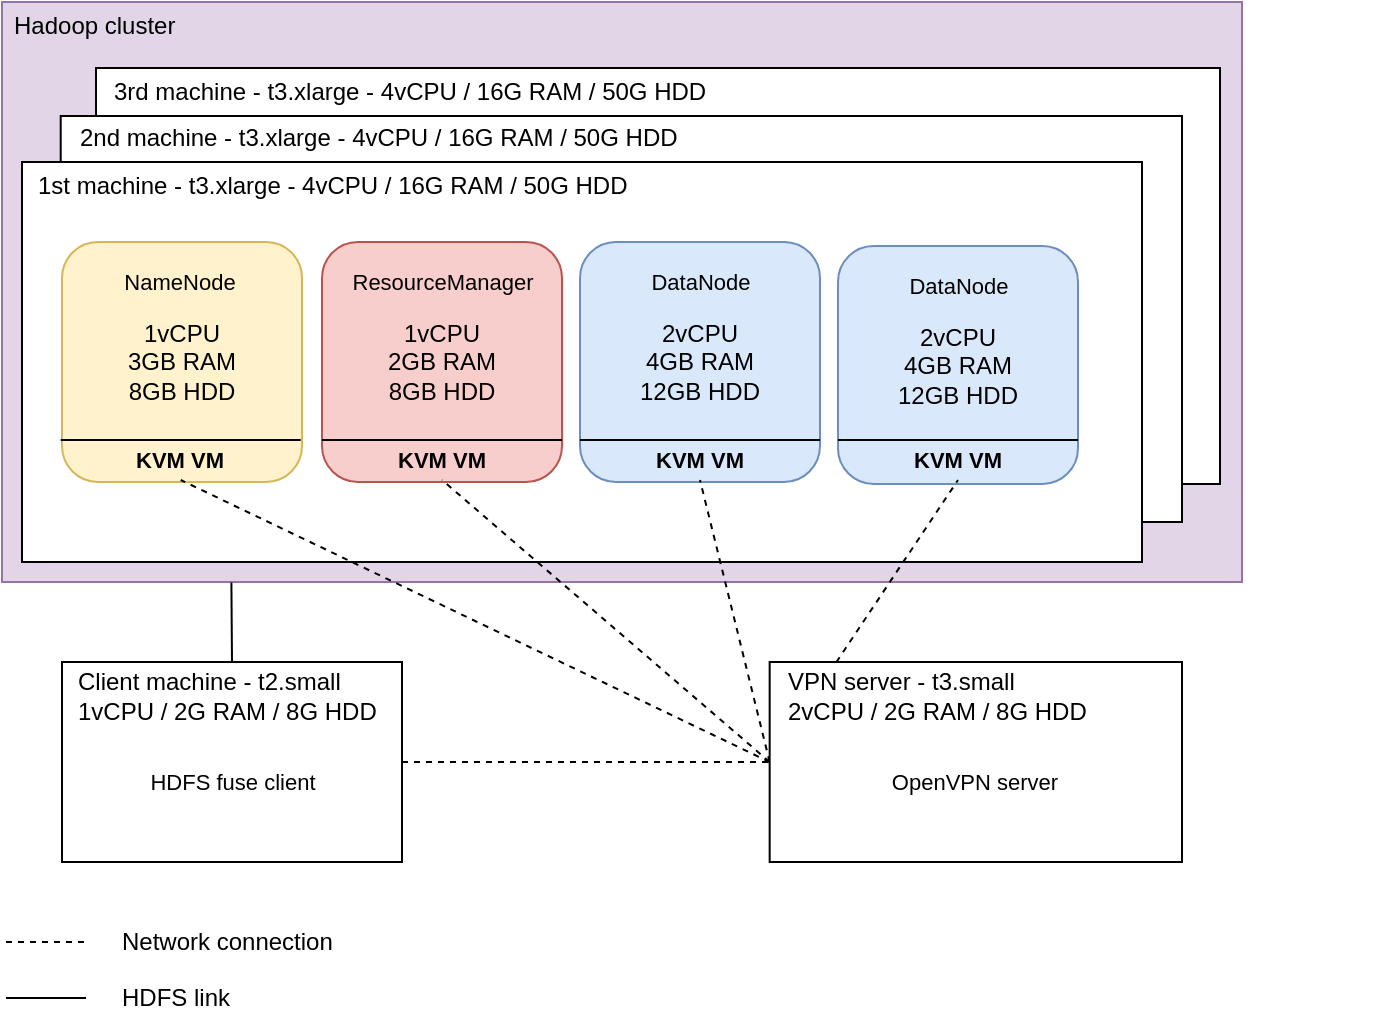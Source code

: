 <mxfile version="12.4.2" type="device" pages="1"><diagram id="L13YQ6r9ANer_TXaO7hL" name="Page-1"><mxGraphModel dx="1024" dy="632" grid="1" gridSize="10" guides="1" tooltips="1" connect="1" arrows="1" fold="1" page="1" pageScale="1" pageWidth="827" pageHeight="1169" math="0" shadow="0"><root><mxCell id="0"/><mxCell id="1" parent="0"/><mxCell id="bEIhcKy5Nf2PB1jcupoF-20" value="" style="rounded=0;whiteSpace=wrap;html=1;align=left;fillColor=#e1d5e7;strokeColor=#9673a6;" vertex="1" parent="1"><mxGeometry x="50" y="150" width="620" height="290" as="geometry"/></mxCell><mxCell id="4C4CrKZX8XSpPKuoBudE-7" value="" style="rounded=0;whiteSpace=wrap;html=1;" parent="1" vertex="1"><mxGeometry x="97" y="183" width="562" height="208" as="geometry"/></mxCell><mxCell id="4C4CrKZX8XSpPKuoBudE-8" value="3rd machine - t3.xlarge&amp;nbsp;- 4vCPU / 16G RAM / 50G HDD" style="text;html=1;strokeColor=none;fillColor=none;align=left;verticalAlign=middle;whiteSpace=wrap;rounded=0;" parent="1" vertex="1"><mxGeometry x="103.65" y="185" width="395.35" height="20" as="geometry"/></mxCell><mxCell id="4C4CrKZX8XSpPKuoBudE-4" value="" style="rounded=0;whiteSpace=wrap;html=1;" parent="1" vertex="1"><mxGeometry x="79.35" y="207" width="560.65" height="203" as="geometry"/></mxCell><mxCell id="4C4CrKZX8XSpPKuoBudE-1" value="" style="rounded=0;whiteSpace=wrap;html=1;" parent="1" vertex="1"><mxGeometry x="60" y="230" width="560" height="200" as="geometry"/></mxCell><mxCell id="4C4CrKZX8XSpPKuoBudE-5" value="2nd machine - t3.xlarge&amp;nbsp;- 4vCPU / 16G RAM / 50G HDD" style="text;html=1;strokeColor=none;fillColor=none;align=left;verticalAlign=middle;whiteSpace=wrap;rounded=0;" parent="1" vertex="1"><mxGeometry x="87" y="208" width="650" height="20" as="geometry"/></mxCell><mxCell id="4C4CrKZX8XSpPKuoBudE-6" value="1st machine - t3.xlarge - 4vCPU / 16G RAM / 50G HDD" style="text;html=1;strokeColor=none;fillColor=none;align=left;verticalAlign=middle;whiteSpace=wrap;rounded=0;" parent="1" vertex="1"><mxGeometry x="66" y="232" width="650" height="20" as="geometry"/></mxCell><mxCell id="4C4CrKZX8XSpPKuoBudE-9" value="1vCPU&lt;br&gt;3GB RAM&lt;br&gt;8GB HDD" style="rounded=1;whiteSpace=wrap;html=1;align=center;fillColor=#fff2cc;strokeColor=#d6b656;" parent="1" vertex="1"><mxGeometry x="80" y="270" width="120" height="120" as="geometry"/></mxCell><mxCell id="4C4CrKZX8XSpPKuoBudE-10" value="&lt;span style=&quot;white-space: normal&quot;&gt;1vCPU&lt;/span&gt;&lt;br style=&quot;white-space: normal&quot;&gt;&lt;span style=&quot;white-space: normal&quot;&gt;2GB RAM&lt;/span&gt;&lt;br style=&quot;white-space: normal&quot;&gt;&lt;span style=&quot;white-space: normal&quot;&gt;8GB HDD&lt;/span&gt;" style="rounded=1;whiteSpace=wrap;html=1;align=center;fillColor=#f8cecc;strokeColor=#b85450;" parent="1" vertex="1"><mxGeometry x="210" y="270" width="120" height="120" as="geometry"/></mxCell><mxCell id="4C4CrKZX8XSpPKuoBudE-11" value="&lt;span style=&quot;white-space: normal&quot;&gt;2vCPU&lt;/span&gt;&lt;br style=&quot;white-space: normal&quot;&gt;&lt;span style=&quot;white-space: normal&quot;&gt;4GB RAM&lt;/span&gt;&lt;br style=&quot;white-space: normal&quot;&gt;&lt;span style=&quot;white-space: normal&quot;&gt;12GB HDD&lt;/span&gt;" style="rounded=1;whiteSpace=wrap;html=1;align=center;fillColor=#dae8fc;strokeColor=#6c8ebf;" parent="1" vertex="1"><mxGeometry x="339" y="270" width="120" height="120" as="geometry"/></mxCell><mxCell id="4C4CrKZX8XSpPKuoBudE-12" value="&lt;font style=&quot;font-size: 11px&quot;&gt;NameNode&lt;/font&gt;" style="text;html=1;strokeColor=none;fillColor=none;align=center;verticalAlign=middle;whiteSpace=wrap;rounded=0;" parent="1" vertex="1"><mxGeometry x="79.35" y="280" width="120" height="20" as="geometry"/></mxCell><mxCell id="4C4CrKZX8XSpPKuoBudE-13" value="&lt;font style=&quot;font-size: 11px&quot;&gt;ResourceManager&lt;/font&gt;" style="text;html=1;strokeColor=none;fillColor=none;align=center;verticalAlign=middle;whiteSpace=wrap;rounded=0;" parent="1" vertex="1"><mxGeometry x="212.5" y="280" width="115" height="20" as="geometry"/></mxCell><mxCell id="4C4CrKZX8XSpPKuoBudE-14" value="&lt;font style=&quot;font-size: 11px&quot;&gt;DataNode&lt;/font&gt;" style="text;html=1;strokeColor=none;fillColor=none;align=center;verticalAlign=middle;whiteSpace=wrap;rounded=0;" parent="1" vertex="1"><mxGeometry x="341.5" y="280" width="115" height="20" as="geometry"/></mxCell><mxCell id="4C4CrKZX8XSpPKuoBudE-15" value="&lt;font style=&quot;font-size: 11px&quot;&gt;&lt;b&gt;KVM VM&lt;/b&gt;&lt;/font&gt;" style="text;html=1;strokeColor=none;fillColor=none;align=center;verticalAlign=middle;whiteSpace=wrap;rounded=0;" parent="1" vertex="1"><mxGeometry x="79.35" y="369" width="120" height="20" as="geometry"/></mxCell><mxCell id="4C4CrKZX8XSpPKuoBudE-16" value="" style="endArrow=none;html=1;entryX=1;entryY=0;entryDx=0;entryDy=0;exitX=0;exitY=0;exitDx=0;exitDy=0;" parent="1" source="4C4CrKZX8XSpPKuoBudE-15" target="4C4CrKZX8XSpPKuoBudE-15" edge="1"><mxGeometry width="50" height="50" relative="1" as="geometry"><mxPoint x="60" y="550" as="sourcePoint"/><mxPoint x="110" y="500" as="targetPoint"/></mxGeometry></mxCell><mxCell id="4C4CrKZX8XSpPKuoBudE-17" value="&lt;span style=&quot;white-space: normal&quot;&gt;2vCPU&lt;/span&gt;&lt;br style=&quot;white-space: normal&quot;&gt;&lt;span style=&quot;white-space: normal&quot;&gt;4GB RAM&lt;/span&gt;&lt;br style=&quot;white-space: normal&quot;&gt;&lt;span style=&quot;white-space: normal&quot;&gt;12GB HDD&lt;/span&gt;" style="rounded=1;whiteSpace=wrap;html=1;align=center;fillColor=#dae8fc;strokeColor=#6c8ebf;" parent="1" vertex="1"><mxGeometry x="468" y="272" width="120" height="119" as="geometry"/></mxCell><mxCell id="4C4CrKZX8XSpPKuoBudE-18" value="&lt;font style=&quot;font-size: 11px&quot;&gt;DataNode&lt;/font&gt;" style="text;html=1;strokeColor=none;fillColor=none;align=center;verticalAlign=middle;whiteSpace=wrap;rounded=0;" parent="1" vertex="1"><mxGeometry x="470.5" y="282" width="115" height="20" as="geometry"/></mxCell><mxCell id="4C4CrKZX8XSpPKuoBudE-20" value="&lt;font style=&quot;font-size: 11px&quot;&gt;&lt;b&gt;KVM VM&lt;/b&gt;&lt;/font&gt;" style="text;html=1;strokeColor=none;fillColor=none;align=center;verticalAlign=middle;whiteSpace=wrap;rounded=0;" parent="1" vertex="1"><mxGeometry x="210" y="369" width="120" height="20" as="geometry"/></mxCell><mxCell id="4C4CrKZX8XSpPKuoBudE-21" value="" style="endArrow=none;html=1;entryX=1;entryY=0;entryDx=0;entryDy=0;exitX=0;exitY=0;exitDx=0;exitDy=0;" parent="1" source="4C4CrKZX8XSpPKuoBudE-20" target="4C4CrKZX8XSpPKuoBudE-20" edge="1"><mxGeometry width="50" height="50" relative="1" as="geometry"><mxPoint x="188.15" y="550" as="sourcePoint"/><mxPoint x="238.15" y="500" as="targetPoint"/></mxGeometry></mxCell><mxCell id="4C4CrKZX8XSpPKuoBudE-22" value="&lt;font style=&quot;font-size: 11px&quot;&gt;&lt;b&gt;KVM VM&lt;/b&gt;&lt;/font&gt;" style="text;html=1;strokeColor=none;fillColor=none;align=center;verticalAlign=middle;whiteSpace=wrap;rounded=0;" parent="1" vertex="1"><mxGeometry x="339" y="369" width="120" height="20" as="geometry"/></mxCell><mxCell id="4C4CrKZX8XSpPKuoBudE-23" value="" style="endArrow=none;html=1;entryX=1;entryY=0;entryDx=0;entryDy=0;exitX=0;exitY=0;exitDx=0;exitDy=0;" parent="1" source="4C4CrKZX8XSpPKuoBudE-22" target="4C4CrKZX8XSpPKuoBudE-22" edge="1"><mxGeometry width="50" height="50" relative="1" as="geometry"><mxPoint x="80" y="570" as="sourcePoint"/><mxPoint x="130" y="520" as="targetPoint"/></mxGeometry></mxCell><mxCell id="4C4CrKZX8XSpPKuoBudE-24" value="&lt;font style=&quot;font-size: 11px&quot;&gt;&lt;b&gt;KVM VM&lt;/b&gt;&lt;/font&gt;" style="text;html=1;strokeColor=none;fillColor=none;align=center;verticalAlign=middle;whiteSpace=wrap;rounded=0;" parent="1" vertex="1"><mxGeometry x="468" y="369" width="120" height="20" as="geometry"/></mxCell><mxCell id="4C4CrKZX8XSpPKuoBudE-25" value="" style="endArrow=none;html=1;entryX=1;entryY=0;entryDx=0;entryDy=0;exitX=0;exitY=0;exitDx=0;exitDy=0;" parent="1" edge="1"><mxGeometry width="50" height="50" relative="1" as="geometry"><mxPoint x="468.0" y="369" as="sourcePoint"/><mxPoint x="588" y="369" as="targetPoint"/></mxGeometry></mxCell><mxCell id="bEIhcKy5Nf2PB1jcupoF-5" value="" style="endArrow=none;dashed=1;html=1;exitX=1;exitY=0.5;exitDx=0;exitDy=0;entryX=0;entryY=0.5;entryDx=0;entryDy=0;" edge="1" parent="1" source="4C4CrKZX8XSpPKuoBudE-26" target="bEIhcKy5Nf2PB1jcupoF-2"><mxGeometry width="50" height="50" relative="1" as="geometry"><mxPoint x="450" y="490" as="sourcePoint"/><mxPoint x="500" y="440" as="targetPoint"/></mxGeometry></mxCell><mxCell id="bEIhcKy5Nf2PB1jcupoF-7" value="" style="group" vertex="1" connectable="0" parent="1"><mxGeometry x="80" y="480" width="170" height="100" as="geometry"/></mxCell><mxCell id="4C4CrKZX8XSpPKuoBudE-26" value="" style="rounded=0;whiteSpace=wrap;html=1;align=left;" parent="bEIhcKy5Nf2PB1jcupoF-7" vertex="1"><mxGeometry width="170" height="100" as="geometry"/></mxCell><mxCell id="4C4CrKZX8XSpPKuoBudE-27" value="Client machine - t2.small&lt;br&gt;1vCPU / 2G RAM / 8G HDD" style="text;html=1;strokeColor=none;fillColor=none;align=left;verticalAlign=middle;whiteSpace=wrap;rounded=0;" parent="bEIhcKy5Nf2PB1jcupoF-7" vertex="1"><mxGeometry x="6" y="7" width="159" height="20" as="geometry"/></mxCell><mxCell id="bEIhcKy5Nf2PB1jcupoF-1" value="&lt;font style=&quot;font-size: 11px&quot;&gt;HDFS fuse client&lt;/font&gt;" style="text;html=1;strokeColor=none;fillColor=none;align=center;verticalAlign=middle;whiteSpace=wrap;rounded=0;" vertex="1" parent="bEIhcKy5Nf2PB1jcupoF-7"><mxGeometry x="27.5" y="50" width="115" height="20" as="geometry"/></mxCell><mxCell id="bEIhcKy5Nf2PB1jcupoF-10" value="" style="endArrow=none;dashed=1;html=1;entryX=0.5;entryY=1;entryDx=0;entryDy=0;exitX=0;exitY=0.5;exitDx=0;exitDy=0;" edge="1" parent="1" source="bEIhcKy5Nf2PB1jcupoF-2" target="4C4CrKZX8XSpPKuoBudE-15"><mxGeometry width="50" height="50" relative="1" as="geometry"><mxPoint x="440" y="690" as="sourcePoint"/><mxPoint x="490" y="640" as="targetPoint"/></mxGeometry></mxCell><mxCell id="bEIhcKy5Nf2PB1jcupoF-11" value="" style="endArrow=none;dashed=1;html=1;entryX=0.5;entryY=1;entryDx=0;entryDy=0;exitX=0;exitY=0.5;exitDx=0;exitDy=0;" edge="1" parent="1" source="bEIhcKy5Nf2PB1jcupoF-2" target="4C4CrKZX8XSpPKuoBudE-20"><mxGeometry width="50" height="50" relative="1" as="geometry"><mxPoint x="380" y="720" as="sourcePoint"/><mxPoint x="430" y="670" as="targetPoint"/></mxGeometry></mxCell><mxCell id="bEIhcKy5Nf2PB1jcupoF-12" value="" style="endArrow=none;dashed=1;html=1;entryX=0.5;entryY=1;entryDx=0;entryDy=0;exitX=0;exitY=0.5;exitDx=0;exitDy=0;" edge="1" parent="1" source="bEIhcKy5Nf2PB1jcupoF-2" target="4C4CrKZX8XSpPKuoBudE-22"><mxGeometry width="50" height="50" relative="1" as="geometry"><mxPoint x="350" y="700" as="sourcePoint"/><mxPoint x="400" y="650" as="targetPoint"/></mxGeometry></mxCell><mxCell id="bEIhcKy5Nf2PB1jcupoF-13" value="" style="endArrow=none;dashed=1;html=1;entryX=0.5;entryY=1;entryDx=0;entryDy=0;exitX=0;exitY=0.5;exitDx=0;exitDy=0;" edge="1" parent="1" source="bEIhcKy5Nf2PB1jcupoF-2" target="4C4CrKZX8XSpPKuoBudE-24"><mxGeometry width="50" height="50" relative="1" as="geometry"><mxPoint x="410" y="530" as="sourcePoint"/><mxPoint x="480" y="670" as="targetPoint"/></mxGeometry></mxCell><mxCell id="bEIhcKy5Nf2PB1jcupoF-8" value="" style="group" vertex="1" connectable="0" parent="1"><mxGeometry x="433.83" y="480" width="206.17" height="100" as="geometry"/></mxCell><mxCell id="bEIhcKy5Nf2PB1jcupoF-2" value="" style="rounded=0;whiteSpace=wrap;html=1;" vertex="1" parent="bEIhcKy5Nf2PB1jcupoF-8"><mxGeometry width="206.17" height="100" as="geometry"/></mxCell><mxCell id="bEIhcKy5Nf2PB1jcupoF-3" value="VPN server - t3.small&lt;br&gt;2vCPU / 2G RAM / 8G HDD" style="text;html=1;strokeColor=none;fillColor=none;align=left;verticalAlign=middle;whiteSpace=wrap;rounded=0;" vertex="1" parent="bEIhcKy5Nf2PB1jcupoF-8"><mxGeometry x="7.17" y="7" width="159" height="20" as="geometry"/></mxCell><mxCell id="bEIhcKy5Nf2PB1jcupoF-6" value="&lt;font style=&quot;font-size: 11px&quot;&gt;OpenVPN server&lt;/font&gt;" style="text;html=1;strokeColor=none;fillColor=none;align=center;verticalAlign=middle;whiteSpace=wrap;rounded=0;" vertex="1" parent="bEIhcKy5Nf2PB1jcupoF-8"><mxGeometry x="45.58" y="50" width="115" height="20" as="geometry"/></mxCell><mxCell id="bEIhcKy5Nf2PB1jcupoF-14" value="" style="endArrow=none;dashed=1;html=1;" edge="1" parent="1"><mxGeometry width="50" height="50" relative="1" as="geometry"><mxPoint x="52" y="620" as="sourcePoint"/><mxPoint x="92" y="620" as="targetPoint"/></mxGeometry></mxCell><mxCell id="bEIhcKy5Nf2PB1jcupoF-15" value="Network connection" style="text;html=1;strokeColor=none;fillColor=none;align=left;verticalAlign=middle;whiteSpace=wrap;rounded=0;" vertex="1" parent="1"><mxGeometry x="108.35" y="610" width="120.65" height="20" as="geometry"/></mxCell><mxCell id="bEIhcKy5Nf2PB1jcupoF-21" value="Hadoop cluster" style="text;html=1;strokeColor=none;fillColor=none;align=left;verticalAlign=middle;whiteSpace=wrap;rounded=0;" vertex="1" parent="1"><mxGeometry x="54.0" y="152" width="395.35" height="20" as="geometry"/></mxCell><mxCell id="bEIhcKy5Nf2PB1jcupoF-23" value="" style="endArrow=none;html=1;exitX=0.5;exitY=0;exitDx=0;exitDy=0;entryX=0.185;entryY=1.001;entryDx=0;entryDy=0;entryPerimeter=0;" edge="1" parent="1" source="4C4CrKZX8XSpPKuoBudE-26" target="bEIhcKy5Nf2PB1jcupoF-20"><mxGeometry width="50" height="50" relative="1" as="geometry"><mxPoint x="140" y="490" as="sourcePoint"/><mxPoint x="190" y="440" as="targetPoint"/></mxGeometry></mxCell><mxCell id="bEIhcKy5Nf2PB1jcupoF-24" value="" style="endArrow=none;html=1;" edge="1" parent="1"><mxGeometry width="50" height="50" relative="1" as="geometry"><mxPoint x="52" y="648" as="sourcePoint"/><mxPoint x="92" y="648" as="targetPoint"/></mxGeometry></mxCell><mxCell id="bEIhcKy5Nf2PB1jcupoF-25" value="HDFS link" style="text;html=1;strokeColor=none;fillColor=none;align=left;verticalAlign=middle;whiteSpace=wrap;rounded=0;" vertex="1" parent="1"><mxGeometry x="108.35" y="638" width="120.65" height="20" as="geometry"/></mxCell></root></mxGraphModel></diagram></mxfile>